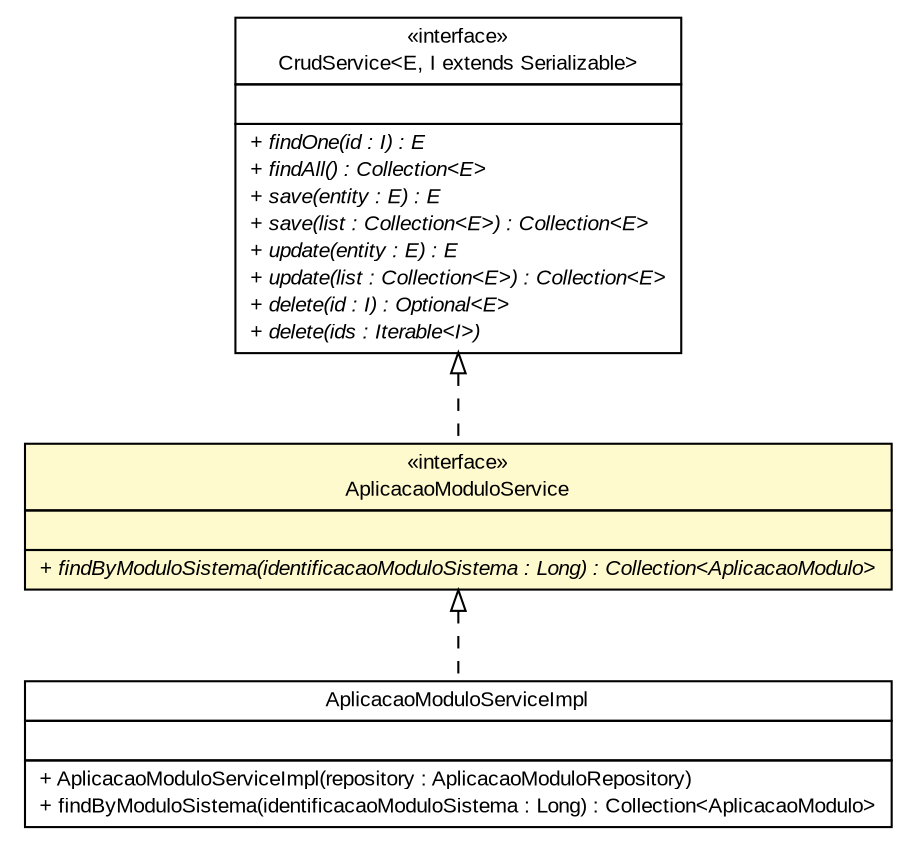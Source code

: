 #!/usr/local/bin/dot
#
# Class diagram 
# Generated by UMLGraph version R5_6 (http://www.umlgraph.org/)
#

digraph G {
	edge [fontname="arial",fontsize=10,labelfontname="arial",labelfontsize=10];
	node [fontname="arial",fontsize=10,shape=plaintext];
	nodesep=0.25;
	ranksep=0.5;
	// br.gov.to.sefaz.business.service.CrudService<E, I extends java.io.Serializable>
	c179747 [label=<<table title="br.gov.to.sefaz.business.service.CrudService" border="0" cellborder="1" cellspacing="0" cellpadding="2" port="p" href="../../../../business/service/CrudService.html">
		<tr><td><table border="0" cellspacing="0" cellpadding="1">
<tr><td align="center" balign="center"> &#171;interface&#187; </td></tr>
<tr><td align="center" balign="center"> CrudService&lt;E, I extends Serializable&gt; </td></tr>
		</table></td></tr>
		<tr><td><table border="0" cellspacing="0" cellpadding="1">
<tr><td align="left" balign="left">  </td></tr>
		</table></td></tr>
		<tr><td><table border="0" cellspacing="0" cellpadding="1">
<tr><td align="left" balign="left"><font face="arial italic" point-size="10.0"> + findOne(id : I) : E </font></td></tr>
<tr><td align="left" balign="left"><font face="arial italic" point-size="10.0"> + findAll() : Collection&lt;E&gt; </font></td></tr>
<tr><td align="left" balign="left"><font face="arial italic" point-size="10.0"> + save(entity : E) : E </font></td></tr>
<tr><td align="left" balign="left"><font face="arial italic" point-size="10.0"> + save(list : Collection&lt;E&gt;) : Collection&lt;E&gt; </font></td></tr>
<tr><td align="left" balign="left"><font face="arial italic" point-size="10.0"> + update(entity : E) : E </font></td></tr>
<tr><td align="left" balign="left"><font face="arial italic" point-size="10.0"> + update(list : Collection&lt;E&gt;) : Collection&lt;E&gt; </font></td></tr>
<tr><td align="left" balign="left"><font face="arial italic" point-size="10.0"> + delete(id : I) : Optional&lt;E&gt; </font></td></tr>
<tr><td align="left" balign="left"><font face="arial italic" point-size="10.0"> + delete(ids : Iterable&lt;I&gt;) </font></td></tr>
		</table></td></tr>
		</table>>, URL="../../../../business/service/CrudService.html", fontname="arial", fontcolor="black", fontsize=10.0];
	// br.gov.to.sefaz.seg.business.gestao.service.AplicacaoModuloService
	c179891 [label=<<table title="br.gov.to.sefaz.seg.business.gestao.service.AplicacaoModuloService" border="0" cellborder="1" cellspacing="0" cellpadding="2" port="p" bgcolor="lemonChiffon" href="./AplicacaoModuloService.html">
		<tr><td><table border="0" cellspacing="0" cellpadding="1">
<tr><td align="center" balign="center"> &#171;interface&#187; </td></tr>
<tr><td align="center" balign="center"> AplicacaoModuloService </td></tr>
		</table></td></tr>
		<tr><td><table border="0" cellspacing="0" cellpadding="1">
<tr><td align="left" balign="left">  </td></tr>
		</table></td></tr>
		<tr><td><table border="0" cellspacing="0" cellpadding="1">
<tr><td align="left" balign="left"><font face="arial italic" point-size="10.0"> + findByModuloSistema(identificacaoModuloSistema : Long) : Collection&lt;AplicacaoModulo&gt; </font></td></tr>
		</table></td></tr>
		</table>>, URL="./AplicacaoModuloService.html", fontname="arial", fontcolor="black", fontsize=10.0];
	// br.gov.to.sefaz.seg.business.gestao.service.impl.AplicacaoModuloServiceImpl
	c179926 [label=<<table title="br.gov.to.sefaz.seg.business.gestao.service.impl.AplicacaoModuloServiceImpl" border="0" cellborder="1" cellspacing="0" cellpadding="2" port="p" href="./impl/AplicacaoModuloServiceImpl.html">
		<tr><td><table border="0" cellspacing="0" cellpadding="1">
<tr><td align="center" balign="center"> AplicacaoModuloServiceImpl </td></tr>
		</table></td></tr>
		<tr><td><table border="0" cellspacing="0" cellpadding="1">
<tr><td align="left" balign="left">  </td></tr>
		</table></td></tr>
		<tr><td><table border="0" cellspacing="0" cellpadding="1">
<tr><td align="left" balign="left"> + AplicacaoModuloServiceImpl(repository : AplicacaoModuloRepository) </td></tr>
<tr><td align="left" balign="left"> + findByModuloSistema(identificacaoModuloSistema : Long) : Collection&lt;AplicacaoModulo&gt; </td></tr>
		</table></td></tr>
		</table>>, URL="./impl/AplicacaoModuloServiceImpl.html", fontname="arial", fontcolor="black", fontsize=10.0];
	//br.gov.to.sefaz.seg.business.gestao.service.AplicacaoModuloService implements br.gov.to.sefaz.business.service.CrudService<E, I extends java.io.Serializable>
	c179747:p -> c179891:p [dir=back,arrowtail=empty,style=dashed];
	//br.gov.to.sefaz.seg.business.gestao.service.impl.AplicacaoModuloServiceImpl implements br.gov.to.sefaz.seg.business.gestao.service.AplicacaoModuloService
	c179891:p -> c179926:p [dir=back,arrowtail=empty,style=dashed];
}

